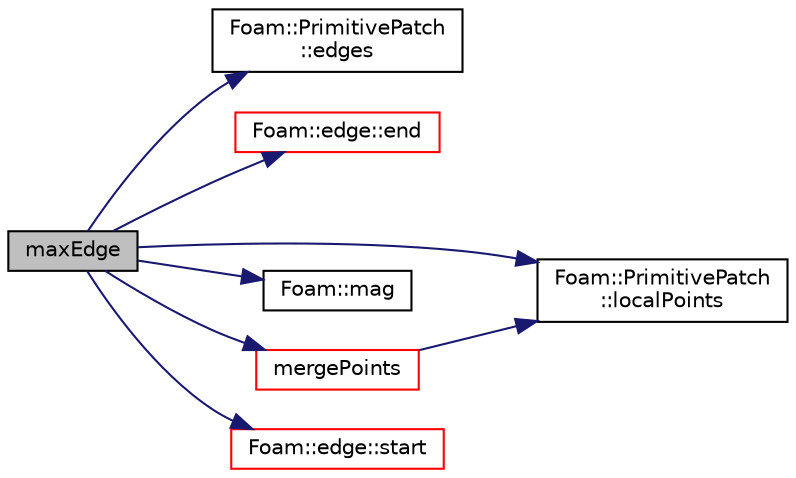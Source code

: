 digraph "maxEdge"
{
  bgcolor="transparent";
  edge [fontname="Helvetica",fontsize="10",labelfontname="Helvetica",labelfontsize="10"];
  node [fontname="Helvetica",fontsize="10",shape=record];
  rankdir="LR";
  Node1639 [label="maxEdge",height=0.2,width=0.4,color="black", fillcolor="grey75", style="filled", fontcolor="black"];
  Node1639 -> Node1640 [color="midnightblue",fontsize="10",style="solid",fontname="Helvetica"];
  Node1640 [label="Foam::PrimitivePatch\l::edges",height=0.2,width=0.4,color="black",URL="$a28693.html#a21d764179912ddda5c6f95193c289846",tooltip="Return list of edges, address into LOCAL point list. "];
  Node1639 -> Node1641 [color="midnightblue",fontsize="10",style="solid",fontname="Helvetica"];
  Node1641 [label="Foam::edge::end",height=0.2,width=0.4,color="red",URL="$a28361.html#a5ac1c619caccdf5bcf8c3d58a409849f",tooltip="Return end vertex label. "];
  Node1639 -> Node1643 [color="midnightblue",fontsize="10",style="solid",fontname="Helvetica"];
  Node1643 [label="Foam::PrimitivePatch\l::localPoints",height=0.2,width=0.4,color="black",URL="$a28693.html#aca6c65ee2831bb6795149af7635640a2",tooltip="Return pointField of points in patch. "];
  Node1639 -> Node1644 [color="midnightblue",fontsize="10",style="solid",fontname="Helvetica"];
  Node1644 [label="Foam::mag",height=0.2,width=0.4,color="black",URL="$a21851.html#a929da2a3fdcf3dacbbe0487d3a330dae"];
  Node1639 -> Node1645 [color="midnightblue",fontsize="10",style="solid",fontname="Helvetica"];
  Node1645 [label="mergePoints",height=0.2,width=0.4,color="red",URL="$a26673.html#a44799249ec25a8721893cffeffcdec1f",tooltip="Merge points within distance. "];
  Node1645 -> Node1643 [color="midnightblue",fontsize="10",style="solid",fontname="Helvetica"];
  Node1639 -> Node1672 [color="midnightblue",fontsize="10",style="solid",fontname="Helvetica"];
  Node1672 [label="Foam::edge::start",height=0.2,width=0.4,color="red",URL="$a28361.html#afe56bdd2031bbf8321e35e2330c0b990",tooltip="Return start vertex label. "];
}
